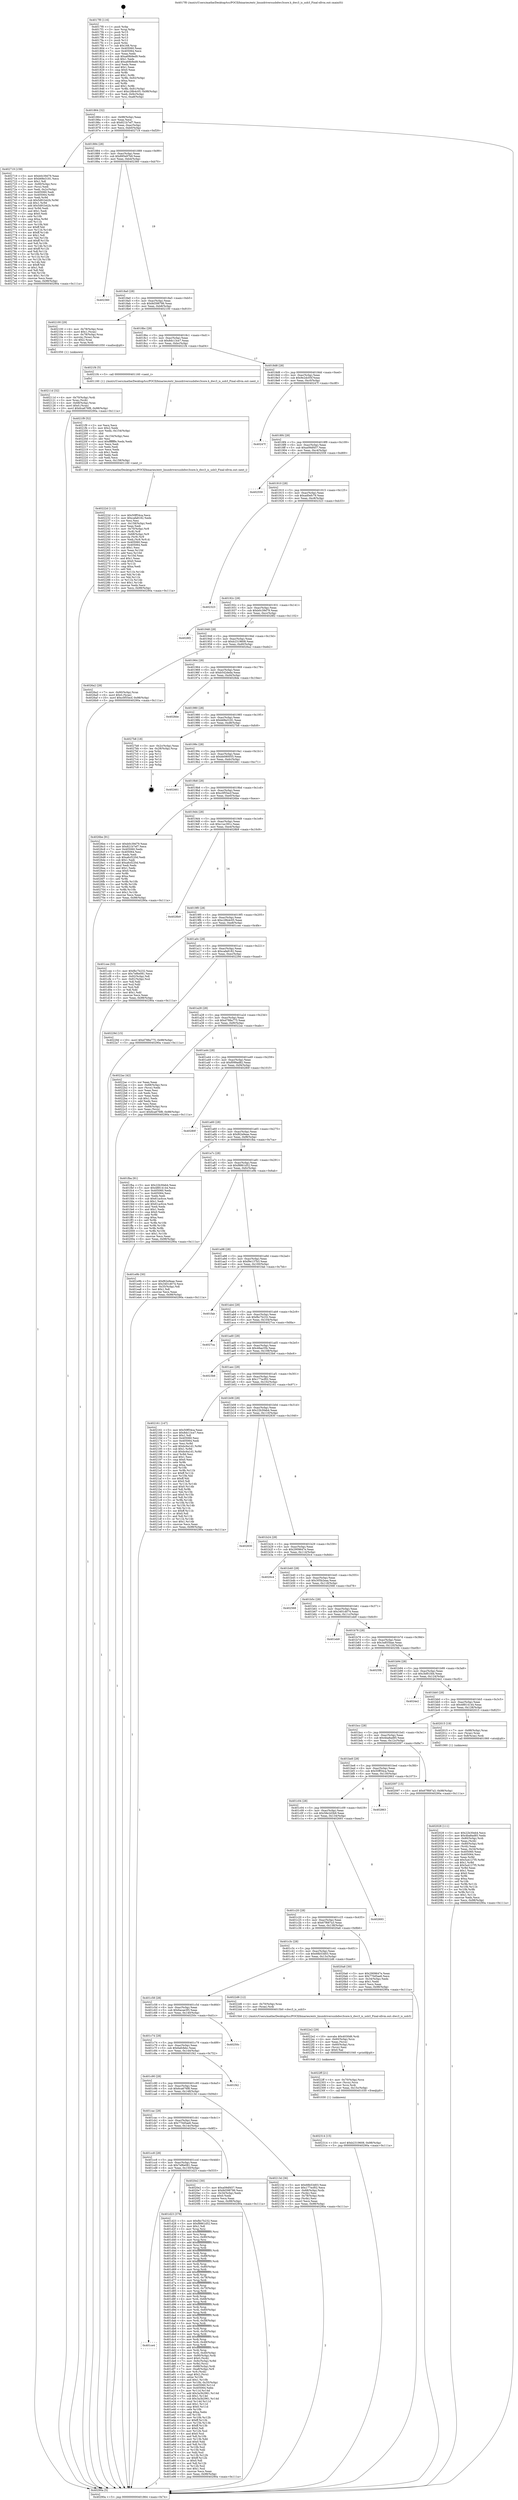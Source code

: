 digraph "0x4017f0" {
  label = "0x4017f0 (/mnt/c/Users/mathe/Desktop/tcc/POCII/binaries/extr_linuxdriversusbdwc3core.h_dwc3_is_usb3_Final-ollvm.out::main(0))"
  labelloc = "t"
  node[shape=record]

  Entry [label="",width=0.3,height=0.3,shape=circle,fillcolor=black,style=filled]
  "0x401864" [label="{
     0x401864 [32]\l
     | [instrs]\l
     &nbsp;&nbsp;0x401864 \<+6\>: mov -0x98(%rbp),%eax\l
     &nbsp;&nbsp;0x40186a \<+2\>: mov %eax,%ecx\l
     &nbsp;&nbsp;0x40186c \<+6\>: sub $0x821b7ef7,%ecx\l
     &nbsp;&nbsp;0x401872 \<+6\>: mov %eax,-0xac(%rbp)\l
     &nbsp;&nbsp;0x401878 \<+6\>: mov %ecx,-0xb0(%rbp)\l
     &nbsp;&nbsp;0x40187e \<+6\>: je 0000000000402719 \<main+0xf29\>\l
  }"]
  "0x402719" [label="{
     0x402719 [159]\l
     | [instrs]\l
     &nbsp;&nbsp;0x402719 \<+5\>: mov $0xb0c39d79,%eax\l
     &nbsp;&nbsp;0x40271e \<+5\>: mov $0xb68e3181,%ecx\l
     &nbsp;&nbsp;0x402723 \<+2\>: mov $0x1,%dl\l
     &nbsp;&nbsp;0x402725 \<+7\>: mov -0x90(%rbp),%rsi\l
     &nbsp;&nbsp;0x40272c \<+2\>: mov (%rsi),%edi\l
     &nbsp;&nbsp;0x40272e \<+3\>: mov %edi,-0x2c(%rbp)\l
     &nbsp;&nbsp;0x402731 \<+7\>: mov 0x405060,%edi\l
     &nbsp;&nbsp;0x402738 \<+8\>: mov 0x405064,%r8d\l
     &nbsp;&nbsp;0x402740 \<+3\>: mov %edi,%r9d\l
     &nbsp;&nbsp;0x402743 \<+7\>: sub $0x5d91b42b,%r9d\l
     &nbsp;&nbsp;0x40274a \<+4\>: sub $0x1,%r9d\l
     &nbsp;&nbsp;0x40274e \<+7\>: add $0x5d91b42b,%r9d\l
     &nbsp;&nbsp;0x402755 \<+4\>: imul %r9d,%edi\l
     &nbsp;&nbsp;0x402759 \<+3\>: and $0x1,%edi\l
     &nbsp;&nbsp;0x40275c \<+3\>: cmp $0x0,%edi\l
     &nbsp;&nbsp;0x40275f \<+4\>: sete %r10b\l
     &nbsp;&nbsp;0x402763 \<+4\>: cmp $0xa,%r8d\l
     &nbsp;&nbsp;0x402767 \<+4\>: setl %r11b\l
     &nbsp;&nbsp;0x40276b \<+3\>: mov %r10b,%bl\l
     &nbsp;&nbsp;0x40276e \<+3\>: xor $0xff,%bl\l
     &nbsp;&nbsp;0x402771 \<+3\>: mov %r11b,%r14b\l
     &nbsp;&nbsp;0x402774 \<+4\>: xor $0xff,%r14b\l
     &nbsp;&nbsp;0x402778 \<+3\>: xor $0x1,%dl\l
     &nbsp;&nbsp;0x40277b \<+3\>: mov %bl,%r15b\l
     &nbsp;&nbsp;0x40277e \<+4\>: and $0xff,%r15b\l
     &nbsp;&nbsp;0x402782 \<+3\>: and %dl,%r10b\l
     &nbsp;&nbsp;0x402785 \<+3\>: mov %r14b,%r12b\l
     &nbsp;&nbsp;0x402788 \<+4\>: and $0xff,%r12b\l
     &nbsp;&nbsp;0x40278c \<+3\>: and %dl,%r11b\l
     &nbsp;&nbsp;0x40278f \<+3\>: or %r10b,%r15b\l
     &nbsp;&nbsp;0x402792 \<+3\>: or %r11b,%r12b\l
     &nbsp;&nbsp;0x402795 \<+3\>: xor %r12b,%r15b\l
     &nbsp;&nbsp;0x402798 \<+3\>: or %r14b,%bl\l
     &nbsp;&nbsp;0x40279b \<+3\>: xor $0xff,%bl\l
     &nbsp;&nbsp;0x40279e \<+3\>: or $0x1,%dl\l
     &nbsp;&nbsp;0x4027a1 \<+2\>: and %dl,%bl\l
     &nbsp;&nbsp;0x4027a3 \<+3\>: or %bl,%r15b\l
     &nbsp;&nbsp;0x4027a6 \<+4\>: test $0x1,%r15b\l
     &nbsp;&nbsp;0x4027aa \<+3\>: cmovne %ecx,%eax\l
     &nbsp;&nbsp;0x4027ad \<+6\>: mov %eax,-0x98(%rbp)\l
     &nbsp;&nbsp;0x4027b3 \<+5\>: jmp 000000000040290a \<main+0x111a\>\l
  }"]
  "0x401884" [label="{
     0x401884 [28]\l
     | [instrs]\l
     &nbsp;&nbsp;0x401884 \<+5\>: jmp 0000000000401889 \<main+0x99\>\l
     &nbsp;&nbsp;0x401889 \<+6\>: mov -0xac(%rbp),%eax\l
     &nbsp;&nbsp;0x40188f \<+5\>: sub $0x895e97b9,%eax\l
     &nbsp;&nbsp;0x401894 \<+6\>: mov %eax,-0xb4(%rbp)\l
     &nbsp;&nbsp;0x40189a \<+6\>: je 0000000000402360 \<main+0xb70\>\l
  }"]
  Exit [label="",width=0.3,height=0.3,shape=circle,fillcolor=black,style=filled,peripheries=2]
  "0x402360" [label="{
     0x402360\l
  }", style=dashed]
  "0x4018a0" [label="{
     0x4018a0 [28]\l
     | [instrs]\l
     &nbsp;&nbsp;0x4018a0 \<+5\>: jmp 00000000004018a5 \<main+0xb5\>\l
     &nbsp;&nbsp;0x4018a5 \<+6\>: mov -0xac(%rbp),%eax\l
     &nbsp;&nbsp;0x4018ab \<+5\>: sub $0x8d398786,%eax\l
     &nbsp;&nbsp;0x4018b0 \<+6\>: mov %eax,-0xb8(%rbp)\l
     &nbsp;&nbsp;0x4018b6 \<+6\>: je 0000000000402100 \<main+0x910\>\l
  }"]
  "0x402314" [label="{
     0x402314 [15]\l
     | [instrs]\l
     &nbsp;&nbsp;0x402314 \<+10\>: movl $0xb2319608,-0x98(%rbp)\l
     &nbsp;&nbsp;0x40231e \<+5\>: jmp 000000000040290a \<main+0x111a\>\l
  }"]
  "0x402100" [label="{
     0x402100 [29]\l
     | [instrs]\l
     &nbsp;&nbsp;0x402100 \<+4\>: mov -0x78(%rbp),%rax\l
     &nbsp;&nbsp;0x402104 \<+6\>: movl $0x1,(%rax)\l
     &nbsp;&nbsp;0x40210a \<+4\>: mov -0x78(%rbp),%rax\l
     &nbsp;&nbsp;0x40210e \<+3\>: movslq (%rax),%rax\l
     &nbsp;&nbsp;0x402111 \<+4\>: shl $0x2,%rax\l
     &nbsp;&nbsp;0x402115 \<+3\>: mov %rax,%rdi\l
     &nbsp;&nbsp;0x402118 \<+5\>: call 0000000000401050 \<malloc@plt\>\l
     | [calls]\l
     &nbsp;&nbsp;0x401050 \{1\} (unknown)\l
  }"]
  "0x4018bc" [label="{
     0x4018bc [28]\l
     | [instrs]\l
     &nbsp;&nbsp;0x4018bc \<+5\>: jmp 00000000004018c1 \<main+0xd1\>\l
     &nbsp;&nbsp;0x4018c1 \<+6\>: mov -0xac(%rbp),%eax\l
     &nbsp;&nbsp;0x4018c7 \<+5\>: sub $0x8dc13ce7,%eax\l
     &nbsp;&nbsp;0x4018cc \<+6\>: mov %eax,-0xbc(%rbp)\l
     &nbsp;&nbsp;0x4018d2 \<+6\>: je 00000000004021f4 \<main+0xa04\>\l
  }"]
  "0x4022ff" [label="{
     0x4022ff [21]\l
     | [instrs]\l
     &nbsp;&nbsp;0x4022ff \<+4\>: mov -0x70(%rbp),%rcx\l
     &nbsp;&nbsp;0x402303 \<+3\>: mov (%rcx),%rcx\l
     &nbsp;&nbsp;0x402306 \<+3\>: mov %rcx,%rdi\l
     &nbsp;&nbsp;0x402309 \<+6\>: mov %eax,-0x15c(%rbp)\l
     &nbsp;&nbsp;0x40230f \<+5\>: call 0000000000401030 \<free@plt\>\l
     | [calls]\l
     &nbsp;&nbsp;0x401030 \{1\} (unknown)\l
  }"]
  "0x4021f4" [label="{
     0x4021f4 [5]\l
     | [instrs]\l
     &nbsp;&nbsp;0x4021f4 \<+5\>: call 0000000000401160 \<next_i\>\l
     | [calls]\l
     &nbsp;&nbsp;0x401160 \{1\} (/mnt/c/Users/mathe/Desktop/tcc/POCII/binaries/extr_linuxdriversusbdwc3core.h_dwc3_is_usb3_Final-ollvm.out::next_i)\l
  }"]
  "0x4018d8" [label="{
     0x4018d8 [28]\l
     | [instrs]\l
     &nbsp;&nbsp;0x4018d8 \<+5\>: jmp 00000000004018dd \<main+0xed\>\l
     &nbsp;&nbsp;0x4018dd \<+6\>: mov -0xac(%rbp),%eax\l
     &nbsp;&nbsp;0x4018e3 \<+5\>: sub $0x9e2dc05f,%eax\l
     &nbsp;&nbsp;0x4018e8 \<+6\>: mov %eax,-0xc0(%rbp)\l
     &nbsp;&nbsp;0x4018ee \<+6\>: je 000000000040247f \<main+0xc8f\>\l
  }"]
  "0x4022e2" [label="{
     0x4022e2 [29]\l
     | [instrs]\l
     &nbsp;&nbsp;0x4022e2 \<+10\>: movabs $0x4030d6,%rdi\l
     &nbsp;&nbsp;0x4022ec \<+4\>: mov -0x60(%rbp),%rcx\l
     &nbsp;&nbsp;0x4022f0 \<+2\>: mov %eax,(%rcx)\l
     &nbsp;&nbsp;0x4022f2 \<+4\>: mov -0x60(%rbp),%rcx\l
     &nbsp;&nbsp;0x4022f6 \<+2\>: mov (%rcx),%esi\l
     &nbsp;&nbsp;0x4022f8 \<+2\>: mov $0x0,%al\l
     &nbsp;&nbsp;0x4022fa \<+5\>: call 0000000000401040 \<printf@plt\>\l
     | [calls]\l
     &nbsp;&nbsp;0x401040 \{1\} (unknown)\l
  }"]
  "0x40247f" [label="{
     0x40247f\l
  }", style=dashed]
  "0x4018f4" [label="{
     0x4018f4 [28]\l
     | [instrs]\l
     &nbsp;&nbsp;0x4018f4 \<+5\>: jmp 00000000004018f9 \<main+0x109\>\l
     &nbsp;&nbsp;0x4018f9 \<+6\>: mov -0xac(%rbp),%eax\l
     &nbsp;&nbsp;0x4018ff \<+5\>: sub $0xa09df457,%eax\l
     &nbsp;&nbsp;0x401904 \<+6\>: mov %eax,-0xc4(%rbp)\l
     &nbsp;&nbsp;0x40190a \<+6\>: je 0000000000402559 \<main+0xd69\>\l
  }"]
  "0x40222d" [label="{
     0x40222d [112]\l
     | [instrs]\l
     &nbsp;&nbsp;0x40222d \<+5\>: mov $0x50ff34ca,%ecx\l
     &nbsp;&nbsp;0x402232 \<+5\>: mov $0xcafa8182,%edx\l
     &nbsp;&nbsp;0x402237 \<+2\>: xor %esi,%esi\l
     &nbsp;&nbsp;0x402239 \<+6\>: mov -0x158(%rbp),%edi\l
     &nbsp;&nbsp;0x40223f \<+3\>: imul %eax,%edi\l
     &nbsp;&nbsp;0x402242 \<+4\>: mov -0x70(%rbp),%r8\l
     &nbsp;&nbsp;0x402246 \<+3\>: mov (%r8),%r8\l
     &nbsp;&nbsp;0x402249 \<+4\>: mov -0x68(%rbp),%r9\l
     &nbsp;&nbsp;0x40224d \<+3\>: movslq (%r9),%r9\l
     &nbsp;&nbsp;0x402250 \<+4\>: mov %edi,(%r8,%r9,4)\l
     &nbsp;&nbsp;0x402254 \<+7\>: mov 0x405060,%eax\l
     &nbsp;&nbsp;0x40225b \<+7\>: mov 0x405064,%edi\l
     &nbsp;&nbsp;0x402262 \<+3\>: sub $0x1,%esi\l
     &nbsp;&nbsp;0x402265 \<+3\>: mov %eax,%r10d\l
     &nbsp;&nbsp;0x402268 \<+3\>: add %esi,%r10d\l
     &nbsp;&nbsp;0x40226b \<+4\>: imul %r10d,%eax\l
     &nbsp;&nbsp;0x40226f \<+3\>: and $0x1,%eax\l
     &nbsp;&nbsp;0x402272 \<+3\>: cmp $0x0,%eax\l
     &nbsp;&nbsp;0x402275 \<+4\>: sete %r11b\l
     &nbsp;&nbsp;0x402279 \<+3\>: cmp $0xa,%edi\l
     &nbsp;&nbsp;0x40227c \<+3\>: setl %bl\l
     &nbsp;&nbsp;0x40227f \<+3\>: mov %r11b,%r14b\l
     &nbsp;&nbsp;0x402282 \<+3\>: and %bl,%r14b\l
     &nbsp;&nbsp;0x402285 \<+3\>: xor %bl,%r11b\l
     &nbsp;&nbsp;0x402288 \<+3\>: or %r11b,%r14b\l
     &nbsp;&nbsp;0x40228b \<+4\>: test $0x1,%r14b\l
     &nbsp;&nbsp;0x40228f \<+3\>: cmovne %edx,%ecx\l
     &nbsp;&nbsp;0x402292 \<+6\>: mov %ecx,-0x98(%rbp)\l
     &nbsp;&nbsp;0x402298 \<+5\>: jmp 000000000040290a \<main+0x111a\>\l
  }"]
  "0x402559" [label="{
     0x402559\l
  }", style=dashed]
  "0x401910" [label="{
     0x401910 [28]\l
     | [instrs]\l
     &nbsp;&nbsp;0x401910 \<+5\>: jmp 0000000000401915 \<main+0x125\>\l
     &nbsp;&nbsp;0x401915 \<+6\>: mov -0xac(%rbp),%eax\l
     &nbsp;&nbsp;0x40191b \<+5\>: sub $0xad0efc79,%eax\l
     &nbsp;&nbsp;0x401920 \<+6\>: mov %eax,-0xc8(%rbp)\l
     &nbsp;&nbsp;0x401926 \<+6\>: je 0000000000402323 \<main+0xb33\>\l
  }"]
  "0x4021f9" [label="{
     0x4021f9 [52]\l
     | [instrs]\l
     &nbsp;&nbsp;0x4021f9 \<+2\>: xor %ecx,%ecx\l
     &nbsp;&nbsp;0x4021fb \<+5\>: mov $0x2,%edx\l
     &nbsp;&nbsp;0x402200 \<+6\>: mov %edx,-0x154(%rbp)\l
     &nbsp;&nbsp;0x402206 \<+1\>: cltd\l
     &nbsp;&nbsp;0x402207 \<+6\>: mov -0x154(%rbp),%esi\l
     &nbsp;&nbsp;0x40220d \<+2\>: idiv %esi\l
     &nbsp;&nbsp;0x40220f \<+6\>: imul $0xfffffffe,%edx,%edx\l
     &nbsp;&nbsp;0x402215 \<+2\>: mov %ecx,%edi\l
     &nbsp;&nbsp;0x402217 \<+2\>: sub %edx,%edi\l
     &nbsp;&nbsp;0x402219 \<+2\>: mov %ecx,%edx\l
     &nbsp;&nbsp;0x40221b \<+3\>: sub $0x1,%edx\l
     &nbsp;&nbsp;0x40221e \<+2\>: add %edx,%edi\l
     &nbsp;&nbsp;0x402220 \<+2\>: sub %edi,%ecx\l
     &nbsp;&nbsp;0x402222 \<+6\>: mov %ecx,-0x158(%rbp)\l
     &nbsp;&nbsp;0x402228 \<+5\>: call 0000000000401160 \<next_i\>\l
     | [calls]\l
     &nbsp;&nbsp;0x401160 \{1\} (/mnt/c/Users/mathe/Desktop/tcc/POCII/binaries/extr_linuxdriversusbdwc3core.h_dwc3_is_usb3_Final-ollvm.out::next_i)\l
  }"]
  "0x402323" [label="{
     0x402323\l
  }", style=dashed]
  "0x40192c" [label="{
     0x40192c [28]\l
     | [instrs]\l
     &nbsp;&nbsp;0x40192c \<+5\>: jmp 0000000000401931 \<main+0x141\>\l
     &nbsp;&nbsp;0x401931 \<+6\>: mov -0xac(%rbp),%eax\l
     &nbsp;&nbsp;0x401937 \<+5\>: sub $0xb0c39d79,%eax\l
     &nbsp;&nbsp;0x40193c \<+6\>: mov %eax,-0xcc(%rbp)\l
     &nbsp;&nbsp;0x401942 \<+6\>: je 00000000004028f2 \<main+0x1102\>\l
  }"]
  "0x40211d" [label="{
     0x40211d [32]\l
     | [instrs]\l
     &nbsp;&nbsp;0x40211d \<+4\>: mov -0x70(%rbp),%rdi\l
     &nbsp;&nbsp;0x402121 \<+3\>: mov %rax,(%rdi)\l
     &nbsp;&nbsp;0x402124 \<+4\>: mov -0x68(%rbp),%rax\l
     &nbsp;&nbsp;0x402128 \<+6\>: movl $0x0,(%rax)\l
     &nbsp;&nbsp;0x40212e \<+10\>: movl $0x6ca676f8,-0x98(%rbp)\l
     &nbsp;&nbsp;0x402138 \<+5\>: jmp 000000000040290a \<main+0x111a\>\l
  }"]
  "0x4028f2" [label="{
     0x4028f2\l
  }", style=dashed]
  "0x401948" [label="{
     0x401948 [28]\l
     | [instrs]\l
     &nbsp;&nbsp;0x401948 \<+5\>: jmp 000000000040194d \<main+0x15d\>\l
     &nbsp;&nbsp;0x40194d \<+6\>: mov -0xac(%rbp),%eax\l
     &nbsp;&nbsp;0x401953 \<+5\>: sub $0xb2319608,%eax\l
     &nbsp;&nbsp;0x401958 \<+6\>: mov %eax,-0xd0(%rbp)\l
     &nbsp;&nbsp;0x40195e \<+6\>: je 00000000004026a2 \<main+0xeb2\>\l
  }"]
  "0x402028" [label="{
     0x402028 [111]\l
     | [instrs]\l
     &nbsp;&nbsp;0x402028 \<+5\>: mov $0x22b30eb4,%ecx\l
     &nbsp;&nbsp;0x40202d \<+5\>: mov $0x4ba8ad85,%edx\l
     &nbsp;&nbsp;0x402032 \<+4\>: mov -0x80(%rbp),%rdi\l
     &nbsp;&nbsp;0x402036 \<+2\>: mov %eax,(%rdi)\l
     &nbsp;&nbsp;0x402038 \<+4\>: mov -0x80(%rbp),%rdi\l
     &nbsp;&nbsp;0x40203c \<+2\>: mov (%rdi),%eax\l
     &nbsp;&nbsp;0x40203e \<+3\>: mov %eax,-0x34(%rbp)\l
     &nbsp;&nbsp;0x402041 \<+7\>: mov 0x405060,%eax\l
     &nbsp;&nbsp;0x402048 \<+7\>: mov 0x405064,%esi\l
     &nbsp;&nbsp;0x40204f \<+3\>: mov %eax,%r8d\l
     &nbsp;&nbsp;0x402052 \<+7\>: add $0x5a4127f5,%r8d\l
     &nbsp;&nbsp;0x402059 \<+4\>: sub $0x1,%r8d\l
     &nbsp;&nbsp;0x40205d \<+7\>: sub $0x5a4127f5,%r8d\l
     &nbsp;&nbsp;0x402064 \<+4\>: imul %r8d,%eax\l
     &nbsp;&nbsp;0x402068 \<+3\>: and $0x1,%eax\l
     &nbsp;&nbsp;0x40206b \<+3\>: cmp $0x0,%eax\l
     &nbsp;&nbsp;0x40206e \<+4\>: sete %r9b\l
     &nbsp;&nbsp;0x402072 \<+3\>: cmp $0xa,%esi\l
     &nbsp;&nbsp;0x402075 \<+4\>: setl %r10b\l
     &nbsp;&nbsp;0x402079 \<+3\>: mov %r9b,%r11b\l
     &nbsp;&nbsp;0x40207c \<+3\>: and %r10b,%r11b\l
     &nbsp;&nbsp;0x40207f \<+3\>: xor %r10b,%r9b\l
     &nbsp;&nbsp;0x402082 \<+3\>: or %r9b,%r11b\l
     &nbsp;&nbsp;0x402085 \<+4\>: test $0x1,%r11b\l
     &nbsp;&nbsp;0x402089 \<+3\>: cmovne %edx,%ecx\l
     &nbsp;&nbsp;0x40208c \<+6\>: mov %ecx,-0x98(%rbp)\l
     &nbsp;&nbsp;0x402092 \<+5\>: jmp 000000000040290a \<main+0x111a\>\l
  }"]
  "0x4026a2" [label="{
     0x4026a2 [28]\l
     | [instrs]\l
     &nbsp;&nbsp;0x4026a2 \<+7\>: mov -0x90(%rbp),%rax\l
     &nbsp;&nbsp;0x4026a9 \<+6\>: movl $0x0,(%rax)\l
     &nbsp;&nbsp;0x4026af \<+10\>: movl $0xc0f55ecf,-0x98(%rbp)\l
     &nbsp;&nbsp;0x4026b9 \<+5\>: jmp 000000000040290a \<main+0x111a\>\l
  }"]
  "0x401964" [label="{
     0x401964 [28]\l
     | [instrs]\l
     &nbsp;&nbsp;0x401964 \<+5\>: jmp 0000000000401969 \<main+0x179\>\l
     &nbsp;&nbsp;0x401969 \<+6\>: mov -0xac(%rbp),%eax\l
     &nbsp;&nbsp;0x40196f \<+5\>: sub $0xb542deda,%eax\l
     &nbsp;&nbsp;0x401974 \<+6\>: mov %eax,-0xd4(%rbp)\l
     &nbsp;&nbsp;0x40197a \<+6\>: je 00000000004028de \<main+0x10ee\>\l
  }"]
  "0x401ce4" [label="{
     0x401ce4\l
  }", style=dashed]
  "0x4028de" [label="{
     0x4028de\l
  }", style=dashed]
  "0x401980" [label="{
     0x401980 [28]\l
     | [instrs]\l
     &nbsp;&nbsp;0x401980 \<+5\>: jmp 0000000000401985 \<main+0x195\>\l
     &nbsp;&nbsp;0x401985 \<+6\>: mov -0xac(%rbp),%eax\l
     &nbsp;&nbsp;0x40198b \<+5\>: sub $0xb68e3181,%eax\l
     &nbsp;&nbsp;0x401990 \<+6\>: mov %eax,-0xd8(%rbp)\l
     &nbsp;&nbsp;0x401996 \<+6\>: je 00000000004027b8 \<main+0xfc8\>\l
  }"]
  "0x401d23" [label="{
     0x401d23 [376]\l
     | [instrs]\l
     &nbsp;&nbsp;0x401d23 \<+5\>: mov $0xfbc7b232,%eax\l
     &nbsp;&nbsp;0x401d28 \<+5\>: mov $0xf8861d52,%ecx\l
     &nbsp;&nbsp;0x401d2d \<+2\>: mov $0x1,%dl\l
     &nbsp;&nbsp;0x401d2f \<+3\>: mov %rsp,%rsi\l
     &nbsp;&nbsp;0x401d32 \<+4\>: add $0xfffffffffffffff0,%rsi\l
     &nbsp;&nbsp;0x401d36 \<+3\>: mov %rsi,%rsp\l
     &nbsp;&nbsp;0x401d39 \<+7\>: mov %rsi,-0x90(%rbp)\l
     &nbsp;&nbsp;0x401d40 \<+3\>: mov %rsp,%rsi\l
     &nbsp;&nbsp;0x401d43 \<+4\>: add $0xfffffffffffffff0,%rsi\l
     &nbsp;&nbsp;0x401d47 \<+3\>: mov %rsi,%rsp\l
     &nbsp;&nbsp;0x401d4a \<+3\>: mov %rsp,%rdi\l
     &nbsp;&nbsp;0x401d4d \<+4\>: add $0xfffffffffffffff0,%rdi\l
     &nbsp;&nbsp;0x401d51 \<+3\>: mov %rdi,%rsp\l
     &nbsp;&nbsp;0x401d54 \<+7\>: mov %rdi,-0x88(%rbp)\l
     &nbsp;&nbsp;0x401d5b \<+3\>: mov %rsp,%rdi\l
     &nbsp;&nbsp;0x401d5e \<+4\>: add $0xfffffffffffffff0,%rdi\l
     &nbsp;&nbsp;0x401d62 \<+3\>: mov %rdi,%rsp\l
     &nbsp;&nbsp;0x401d65 \<+4\>: mov %rdi,-0x80(%rbp)\l
     &nbsp;&nbsp;0x401d69 \<+3\>: mov %rsp,%rdi\l
     &nbsp;&nbsp;0x401d6c \<+4\>: add $0xfffffffffffffff0,%rdi\l
     &nbsp;&nbsp;0x401d70 \<+3\>: mov %rdi,%rsp\l
     &nbsp;&nbsp;0x401d73 \<+4\>: mov %rdi,-0x78(%rbp)\l
     &nbsp;&nbsp;0x401d77 \<+3\>: mov %rsp,%rdi\l
     &nbsp;&nbsp;0x401d7a \<+4\>: add $0xfffffffffffffff0,%rdi\l
     &nbsp;&nbsp;0x401d7e \<+3\>: mov %rdi,%rsp\l
     &nbsp;&nbsp;0x401d81 \<+4\>: mov %rdi,-0x70(%rbp)\l
     &nbsp;&nbsp;0x401d85 \<+3\>: mov %rsp,%rdi\l
     &nbsp;&nbsp;0x401d88 \<+4\>: add $0xfffffffffffffff0,%rdi\l
     &nbsp;&nbsp;0x401d8c \<+3\>: mov %rdi,%rsp\l
     &nbsp;&nbsp;0x401d8f \<+4\>: mov %rdi,-0x68(%rbp)\l
     &nbsp;&nbsp;0x401d93 \<+3\>: mov %rsp,%rdi\l
     &nbsp;&nbsp;0x401d96 \<+4\>: add $0xfffffffffffffff0,%rdi\l
     &nbsp;&nbsp;0x401d9a \<+3\>: mov %rdi,%rsp\l
     &nbsp;&nbsp;0x401d9d \<+4\>: mov %rdi,-0x60(%rbp)\l
     &nbsp;&nbsp;0x401da1 \<+3\>: mov %rsp,%rdi\l
     &nbsp;&nbsp;0x401da4 \<+4\>: add $0xfffffffffffffff0,%rdi\l
     &nbsp;&nbsp;0x401da8 \<+3\>: mov %rdi,%rsp\l
     &nbsp;&nbsp;0x401dab \<+4\>: mov %rdi,-0x58(%rbp)\l
     &nbsp;&nbsp;0x401daf \<+3\>: mov %rsp,%rdi\l
     &nbsp;&nbsp;0x401db2 \<+4\>: add $0xfffffffffffffff0,%rdi\l
     &nbsp;&nbsp;0x401db6 \<+3\>: mov %rdi,%rsp\l
     &nbsp;&nbsp;0x401db9 \<+4\>: mov %rdi,-0x50(%rbp)\l
     &nbsp;&nbsp;0x401dbd \<+3\>: mov %rsp,%rdi\l
     &nbsp;&nbsp;0x401dc0 \<+4\>: add $0xfffffffffffffff0,%rdi\l
     &nbsp;&nbsp;0x401dc4 \<+3\>: mov %rdi,%rsp\l
     &nbsp;&nbsp;0x401dc7 \<+4\>: mov %rdi,-0x48(%rbp)\l
     &nbsp;&nbsp;0x401dcb \<+3\>: mov %rsp,%rdi\l
     &nbsp;&nbsp;0x401dce \<+4\>: add $0xfffffffffffffff0,%rdi\l
     &nbsp;&nbsp;0x401dd2 \<+3\>: mov %rdi,%rsp\l
     &nbsp;&nbsp;0x401dd5 \<+4\>: mov %rdi,-0x40(%rbp)\l
     &nbsp;&nbsp;0x401dd9 \<+7\>: mov -0x90(%rbp),%rdi\l
     &nbsp;&nbsp;0x401de0 \<+6\>: movl $0x0,(%rdi)\l
     &nbsp;&nbsp;0x401de6 \<+7\>: mov -0x9c(%rbp),%r8d\l
     &nbsp;&nbsp;0x401ded \<+3\>: mov %r8d,(%rsi)\l
     &nbsp;&nbsp;0x401df0 \<+7\>: mov -0x88(%rbp),%rdi\l
     &nbsp;&nbsp;0x401df7 \<+7\>: mov -0xa8(%rbp),%r9\l
     &nbsp;&nbsp;0x401dfe \<+3\>: mov %r9,(%rdi)\l
     &nbsp;&nbsp;0x401e01 \<+3\>: cmpl $0x2,(%rsi)\l
     &nbsp;&nbsp;0x401e04 \<+4\>: setne %r10b\l
     &nbsp;&nbsp;0x401e08 \<+4\>: and $0x1,%r10b\l
     &nbsp;&nbsp;0x401e0c \<+4\>: mov %r10b,-0x35(%rbp)\l
     &nbsp;&nbsp;0x401e10 \<+8\>: mov 0x405060,%r11d\l
     &nbsp;&nbsp;0x401e18 \<+7\>: mov 0x405064,%ebx\l
     &nbsp;&nbsp;0x401e1f \<+3\>: mov %r11d,%r14d\l
     &nbsp;&nbsp;0x401e22 \<+7\>: add $0x3a3b2961,%r14d\l
     &nbsp;&nbsp;0x401e29 \<+4\>: sub $0x1,%r14d\l
     &nbsp;&nbsp;0x401e2d \<+7\>: sub $0x3a3b2961,%r14d\l
     &nbsp;&nbsp;0x401e34 \<+4\>: imul %r14d,%r11d\l
     &nbsp;&nbsp;0x401e38 \<+4\>: and $0x1,%r11d\l
     &nbsp;&nbsp;0x401e3c \<+4\>: cmp $0x0,%r11d\l
     &nbsp;&nbsp;0x401e40 \<+4\>: sete %r10b\l
     &nbsp;&nbsp;0x401e44 \<+3\>: cmp $0xa,%ebx\l
     &nbsp;&nbsp;0x401e47 \<+4\>: setl %r15b\l
     &nbsp;&nbsp;0x401e4b \<+3\>: mov %r10b,%r12b\l
     &nbsp;&nbsp;0x401e4e \<+4\>: xor $0xff,%r12b\l
     &nbsp;&nbsp;0x401e52 \<+3\>: mov %r15b,%r13b\l
     &nbsp;&nbsp;0x401e55 \<+4\>: xor $0xff,%r13b\l
     &nbsp;&nbsp;0x401e59 \<+3\>: xor $0x0,%dl\l
     &nbsp;&nbsp;0x401e5c \<+3\>: mov %r12b,%sil\l
     &nbsp;&nbsp;0x401e5f \<+4\>: and $0x0,%sil\l
     &nbsp;&nbsp;0x401e63 \<+3\>: and %dl,%r10b\l
     &nbsp;&nbsp;0x401e66 \<+3\>: mov %r13b,%dil\l
     &nbsp;&nbsp;0x401e69 \<+4\>: and $0x0,%dil\l
     &nbsp;&nbsp;0x401e6d \<+3\>: and %dl,%r15b\l
     &nbsp;&nbsp;0x401e70 \<+3\>: or %r10b,%sil\l
     &nbsp;&nbsp;0x401e73 \<+3\>: or %r15b,%dil\l
     &nbsp;&nbsp;0x401e76 \<+3\>: xor %dil,%sil\l
     &nbsp;&nbsp;0x401e79 \<+3\>: or %r13b,%r12b\l
     &nbsp;&nbsp;0x401e7c \<+4\>: xor $0xff,%r12b\l
     &nbsp;&nbsp;0x401e80 \<+3\>: or $0x0,%dl\l
     &nbsp;&nbsp;0x401e83 \<+3\>: and %dl,%r12b\l
     &nbsp;&nbsp;0x401e86 \<+3\>: or %r12b,%sil\l
     &nbsp;&nbsp;0x401e89 \<+4\>: test $0x1,%sil\l
     &nbsp;&nbsp;0x401e8d \<+3\>: cmovne %ecx,%eax\l
     &nbsp;&nbsp;0x401e90 \<+6\>: mov %eax,-0x98(%rbp)\l
     &nbsp;&nbsp;0x401e96 \<+5\>: jmp 000000000040290a \<main+0x111a\>\l
  }"]
  "0x4027b8" [label="{
     0x4027b8 [18]\l
     | [instrs]\l
     &nbsp;&nbsp;0x4027b8 \<+3\>: mov -0x2c(%rbp),%eax\l
     &nbsp;&nbsp;0x4027bb \<+4\>: lea -0x28(%rbp),%rsp\l
     &nbsp;&nbsp;0x4027bf \<+1\>: pop %rbx\l
     &nbsp;&nbsp;0x4027c0 \<+2\>: pop %r12\l
     &nbsp;&nbsp;0x4027c2 \<+2\>: pop %r13\l
     &nbsp;&nbsp;0x4027c4 \<+2\>: pop %r14\l
     &nbsp;&nbsp;0x4027c6 \<+2\>: pop %r15\l
     &nbsp;&nbsp;0x4027c8 \<+1\>: pop %rbp\l
     &nbsp;&nbsp;0x4027c9 \<+1\>: ret\l
  }"]
  "0x40199c" [label="{
     0x40199c [28]\l
     | [instrs]\l
     &nbsp;&nbsp;0x40199c \<+5\>: jmp 00000000004019a1 \<main+0x1b1\>\l
     &nbsp;&nbsp;0x4019a1 \<+6\>: mov -0xac(%rbp),%eax\l
     &nbsp;&nbsp;0x4019a7 \<+5\>: sub $0xbb080055,%eax\l
     &nbsp;&nbsp;0x4019ac \<+6\>: mov %eax,-0xdc(%rbp)\l
     &nbsp;&nbsp;0x4019b2 \<+6\>: je 0000000000402461 \<main+0xc71\>\l
  }"]
  "0x401cc8" [label="{
     0x401cc8 [28]\l
     | [instrs]\l
     &nbsp;&nbsp;0x401cc8 \<+5\>: jmp 0000000000401ccd \<main+0x4dd\>\l
     &nbsp;&nbsp;0x401ccd \<+6\>: mov -0xac(%rbp),%eax\l
     &nbsp;&nbsp;0x401cd3 \<+5\>: sub $0x7ef6e081,%eax\l
     &nbsp;&nbsp;0x401cd8 \<+6\>: mov %eax,-0x150(%rbp)\l
     &nbsp;&nbsp;0x401cde \<+6\>: je 0000000000401d23 \<main+0x533\>\l
  }"]
  "0x402461" [label="{
     0x402461\l
  }", style=dashed]
  "0x4019b8" [label="{
     0x4019b8 [28]\l
     | [instrs]\l
     &nbsp;&nbsp;0x4019b8 \<+5\>: jmp 00000000004019bd \<main+0x1cd\>\l
     &nbsp;&nbsp;0x4019bd \<+6\>: mov -0xac(%rbp),%eax\l
     &nbsp;&nbsp;0x4019c3 \<+5\>: sub $0xc0f55ecf,%eax\l
     &nbsp;&nbsp;0x4019c8 \<+6\>: mov %eax,-0xe0(%rbp)\l
     &nbsp;&nbsp;0x4019ce \<+6\>: je 00000000004026be \<main+0xece\>\l
  }"]
  "0x4020e2" [label="{
     0x4020e2 [30]\l
     | [instrs]\l
     &nbsp;&nbsp;0x4020e2 \<+5\>: mov $0xa09df457,%eax\l
     &nbsp;&nbsp;0x4020e7 \<+5\>: mov $0x8d398786,%ecx\l
     &nbsp;&nbsp;0x4020ec \<+3\>: mov -0x34(%rbp),%edx\l
     &nbsp;&nbsp;0x4020ef \<+3\>: cmp $0x0,%edx\l
     &nbsp;&nbsp;0x4020f2 \<+3\>: cmove %ecx,%eax\l
     &nbsp;&nbsp;0x4020f5 \<+6\>: mov %eax,-0x98(%rbp)\l
     &nbsp;&nbsp;0x4020fb \<+5\>: jmp 000000000040290a \<main+0x111a\>\l
  }"]
  "0x4026be" [label="{
     0x4026be [91]\l
     | [instrs]\l
     &nbsp;&nbsp;0x4026be \<+5\>: mov $0xb0c39d79,%eax\l
     &nbsp;&nbsp;0x4026c3 \<+5\>: mov $0x821b7ef7,%ecx\l
     &nbsp;&nbsp;0x4026c8 \<+7\>: mov 0x405060,%edx\l
     &nbsp;&nbsp;0x4026cf \<+7\>: mov 0x405064,%esi\l
     &nbsp;&nbsp;0x4026d6 \<+2\>: mov %edx,%edi\l
     &nbsp;&nbsp;0x4026d8 \<+6\>: sub $0xa6cf220d,%edi\l
     &nbsp;&nbsp;0x4026de \<+3\>: sub $0x1,%edi\l
     &nbsp;&nbsp;0x4026e1 \<+6\>: add $0xa6cf220d,%edi\l
     &nbsp;&nbsp;0x4026e7 \<+3\>: imul %edi,%edx\l
     &nbsp;&nbsp;0x4026ea \<+3\>: and $0x1,%edx\l
     &nbsp;&nbsp;0x4026ed \<+3\>: cmp $0x0,%edx\l
     &nbsp;&nbsp;0x4026f0 \<+4\>: sete %r8b\l
     &nbsp;&nbsp;0x4026f4 \<+3\>: cmp $0xa,%esi\l
     &nbsp;&nbsp;0x4026f7 \<+4\>: setl %r9b\l
     &nbsp;&nbsp;0x4026fb \<+3\>: mov %r8b,%r10b\l
     &nbsp;&nbsp;0x4026fe \<+3\>: and %r9b,%r10b\l
     &nbsp;&nbsp;0x402701 \<+3\>: xor %r9b,%r8b\l
     &nbsp;&nbsp;0x402704 \<+3\>: or %r8b,%r10b\l
     &nbsp;&nbsp;0x402707 \<+4\>: test $0x1,%r10b\l
     &nbsp;&nbsp;0x40270b \<+3\>: cmovne %ecx,%eax\l
     &nbsp;&nbsp;0x40270e \<+6\>: mov %eax,-0x98(%rbp)\l
     &nbsp;&nbsp;0x402714 \<+5\>: jmp 000000000040290a \<main+0x111a\>\l
  }"]
  "0x4019d4" [label="{
     0x4019d4 [28]\l
     | [instrs]\l
     &nbsp;&nbsp;0x4019d4 \<+5\>: jmp 00000000004019d9 \<main+0x1e9\>\l
     &nbsp;&nbsp;0x4019d9 \<+6\>: mov -0xac(%rbp),%eax\l
     &nbsp;&nbsp;0x4019df \<+5\>: sub $0xc1ac391c,%eax\l
     &nbsp;&nbsp;0x4019e4 \<+6\>: mov %eax,-0xe4(%rbp)\l
     &nbsp;&nbsp;0x4019ea \<+6\>: je 00000000004028b9 \<main+0x10c9\>\l
  }"]
  "0x401cac" [label="{
     0x401cac [28]\l
     | [instrs]\l
     &nbsp;&nbsp;0x401cac \<+5\>: jmp 0000000000401cb1 \<main+0x4c1\>\l
     &nbsp;&nbsp;0x401cb1 \<+6\>: mov -0xac(%rbp),%eax\l
     &nbsp;&nbsp;0x401cb7 \<+5\>: sub $0x770d5ae6,%eax\l
     &nbsp;&nbsp;0x401cbc \<+6\>: mov %eax,-0x14c(%rbp)\l
     &nbsp;&nbsp;0x401cc2 \<+6\>: je 00000000004020e2 \<main+0x8f2\>\l
  }"]
  "0x4028b9" [label="{
     0x4028b9\l
  }", style=dashed]
  "0x4019f0" [label="{
     0x4019f0 [28]\l
     | [instrs]\l
     &nbsp;&nbsp;0x4019f0 \<+5\>: jmp 00000000004019f5 \<main+0x205\>\l
     &nbsp;&nbsp;0x4019f5 \<+6\>: mov -0xac(%rbp),%eax\l
     &nbsp;&nbsp;0x4019fb \<+5\>: sub $0xc28b4c05,%eax\l
     &nbsp;&nbsp;0x401a00 \<+6\>: mov %eax,-0xe8(%rbp)\l
     &nbsp;&nbsp;0x401a06 \<+6\>: je 0000000000401cee \<main+0x4fe\>\l
  }"]
  "0x40213d" [label="{
     0x40213d [36]\l
     | [instrs]\l
     &nbsp;&nbsp;0x40213d \<+5\>: mov $0x68b53d03,%eax\l
     &nbsp;&nbsp;0x402142 \<+5\>: mov $0x177ecf02,%ecx\l
     &nbsp;&nbsp;0x402147 \<+4\>: mov -0x68(%rbp),%rdx\l
     &nbsp;&nbsp;0x40214b \<+2\>: mov (%rdx),%esi\l
     &nbsp;&nbsp;0x40214d \<+4\>: mov -0x78(%rbp),%rdx\l
     &nbsp;&nbsp;0x402151 \<+2\>: cmp (%rdx),%esi\l
     &nbsp;&nbsp;0x402153 \<+3\>: cmovl %ecx,%eax\l
     &nbsp;&nbsp;0x402156 \<+6\>: mov %eax,-0x98(%rbp)\l
     &nbsp;&nbsp;0x40215c \<+5\>: jmp 000000000040290a \<main+0x111a\>\l
  }"]
  "0x401cee" [label="{
     0x401cee [53]\l
     | [instrs]\l
     &nbsp;&nbsp;0x401cee \<+5\>: mov $0xfbc7b232,%eax\l
     &nbsp;&nbsp;0x401cf3 \<+5\>: mov $0x7ef6e081,%ecx\l
     &nbsp;&nbsp;0x401cf8 \<+6\>: mov -0x92(%rbp),%dl\l
     &nbsp;&nbsp;0x401cfe \<+7\>: mov -0x91(%rbp),%sil\l
     &nbsp;&nbsp;0x401d05 \<+3\>: mov %dl,%dil\l
     &nbsp;&nbsp;0x401d08 \<+3\>: and %sil,%dil\l
     &nbsp;&nbsp;0x401d0b \<+3\>: xor %sil,%dl\l
     &nbsp;&nbsp;0x401d0e \<+3\>: or %dl,%dil\l
     &nbsp;&nbsp;0x401d11 \<+4\>: test $0x1,%dil\l
     &nbsp;&nbsp;0x401d15 \<+3\>: cmovne %ecx,%eax\l
     &nbsp;&nbsp;0x401d18 \<+6\>: mov %eax,-0x98(%rbp)\l
     &nbsp;&nbsp;0x401d1e \<+5\>: jmp 000000000040290a \<main+0x111a\>\l
  }"]
  "0x401a0c" [label="{
     0x401a0c [28]\l
     | [instrs]\l
     &nbsp;&nbsp;0x401a0c \<+5\>: jmp 0000000000401a11 \<main+0x221\>\l
     &nbsp;&nbsp;0x401a11 \<+6\>: mov -0xac(%rbp),%eax\l
     &nbsp;&nbsp;0x401a17 \<+5\>: sub $0xcafa8182,%eax\l
     &nbsp;&nbsp;0x401a1c \<+6\>: mov %eax,-0xec(%rbp)\l
     &nbsp;&nbsp;0x401a22 \<+6\>: je 000000000040229d \<main+0xaad\>\l
  }"]
  "0x40290a" [label="{
     0x40290a [5]\l
     | [instrs]\l
     &nbsp;&nbsp;0x40290a \<+5\>: jmp 0000000000401864 \<main+0x74\>\l
  }"]
  "0x4017f0" [label="{
     0x4017f0 [116]\l
     | [instrs]\l
     &nbsp;&nbsp;0x4017f0 \<+1\>: push %rbp\l
     &nbsp;&nbsp;0x4017f1 \<+3\>: mov %rsp,%rbp\l
     &nbsp;&nbsp;0x4017f4 \<+2\>: push %r15\l
     &nbsp;&nbsp;0x4017f6 \<+2\>: push %r14\l
     &nbsp;&nbsp;0x4017f8 \<+2\>: push %r13\l
     &nbsp;&nbsp;0x4017fa \<+2\>: push %r12\l
     &nbsp;&nbsp;0x4017fc \<+1\>: push %rbx\l
     &nbsp;&nbsp;0x4017fd \<+7\>: sub $0x168,%rsp\l
     &nbsp;&nbsp;0x401804 \<+7\>: mov 0x405060,%eax\l
     &nbsp;&nbsp;0x40180b \<+7\>: mov 0x405064,%ecx\l
     &nbsp;&nbsp;0x401812 \<+2\>: mov %eax,%edx\l
     &nbsp;&nbsp;0x401814 \<+6\>: sub $0xa69b9ed9,%edx\l
     &nbsp;&nbsp;0x40181a \<+3\>: sub $0x1,%edx\l
     &nbsp;&nbsp;0x40181d \<+6\>: add $0xa69b9ed9,%edx\l
     &nbsp;&nbsp;0x401823 \<+3\>: imul %edx,%eax\l
     &nbsp;&nbsp;0x401826 \<+3\>: and $0x1,%eax\l
     &nbsp;&nbsp;0x401829 \<+3\>: cmp $0x0,%eax\l
     &nbsp;&nbsp;0x40182c \<+4\>: sete %r8b\l
     &nbsp;&nbsp;0x401830 \<+4\>: and $0x1,%r8b\l
     &nbsp;&nbsp;0x401834 \<+7\>: mov %r8b,-0x92(%rbp)\l
     &nbsp;&nbsp;0x40183b \<+3\>: cmp $0xa,%ecx\l
     &nbsp;&nbsp;0x40183e \<+4\>: setl %r8b\l
     &nbsp;&nbsp;0x401842 \<+4\>: and $0x1,%r8b\l
     &nbsp;&nbsp;0x401846 \<+7\>: mov %r8b,-0x91(%rbp)\l
     &nbsp;&nbsp;0x40184d \<+10\>: movl $0xc28b4c05,-0x98(%rbp)\l
     &nbsp;&nbsp;0x401857 \<+6\>: mov %edi,-0x9c(%rbp)\l
     &nbsp;&nbsp;0x40185d \<+7\>: mov %rsi,-0xa8(%rbp)\l
  }"]
  "0x401c90" [label="{
     0x401c90 [28]\l
     | [instrs]\l
     &nbsp;&nbsp;0x401c90 \<+5\>: jmp 0000000000401c95 \<main+0x4a5\>\l
     &nbsp;&nbsp;0x401c95 \<+6\>: mov -0xac(%rbp),%eax\l
     &nbsp;&nbsp;0x401c9b \<+5\>: sub $0x6ca676f8,%eax\l
     &nbsp;&nbsp;0x401ca0 \<+6\>: mov %eax,-0x148(%rbp)\l
     &nbsp;&nbsp;0x401ca6 \<+6\>: je 000000000040213d \<main+0x94d\>\l
  }"]
  "0x40229d" [label="{
     0x40229d [15]\l
     | [instrs]\l
     &nbsp;&nbsp;0x40229d \<+10\>: movl $0xd788a775,-0x98(%rbp)\l
     &nbsp;&nbsp;0x4022a7 \<+5\>: jmp 000000000040290a \<main+0x111a\>\l
  }"]
  "0x401a28" [label="{
     0x401a28 [28]\l
     | [instrs]\l
     &nbsp;&nbsp;0x401a28 \<+5\>: jmp 0000000000401a2d \<main+0x23d\>\l
     &nbsp;&nbsp;0x401a2d \<+6\>: mov -0xac(%rbp),%eax\l
     &nbsp;&nbsp;0x401a33 \<+5\>: sub $0xd788a775,%eax\l
     &nbsp;&nbsp;0x401a38 \<+6\>: mov %eax,-0xf0(%rbp)\l
     &nbsp;&nbsp;0x401a3e \<+6\>: je 00000000004022ac \<main+0xabc\>\l
  }"]
  "0x401f42" [label="{
     0x401f42\l
  }", style=dashed]
  "0x4022ac" [label="{
     0x4022ac [42]\l
     | [instrs]\l
     &nbsp;&nbsp;0x4022ac \<+2\>: xor %eax,%eax\l
     &nbsp;&nbsp;0x4022ae \<+4\>: mov -0x68(%rbp),%rcx\l
     &nbsp;&nbsp;0x4022b2 \<+2\>: mov (%rcx),%edx\l
     &nbsp;&nbsp;0x4022b4 \<+2\>: mov %eax,%esi\l
     &nbsp;&nbsp;0x4022b6 \<+2\>: sub %edx,%esi\l
     &nbsp;&nbsp;0x4022b8 \<+2\>: mov %eax,%edx\l
     &nbsp;&nbsp;0x4022ba \<+3\>: sub $0x1,%edx\l
     &nbsp;&nbsp;0x4022bd \<+2\>: add %edx,%esi\l
     &nbsp;&nbsp;0x4022bf \<+2\>: sub %esi,%eax\l
     &nbsp;&nbsp;0x4022c1 \<+4\>: mov -0x68(%rbp),%rcx\l
     &nbsp;&nbsp;0x4022c5 \<+2\>: mov %eax,(%rcx)\l
     &nbsp;&nbsp;0x4022c7 \<+10\>: movl $0x6ca676f8,-0x98(%rbp)\l
     &nbsp;&nbsp;0x4022d1 \<+5\>: jmp 000000000040290a \<main+0x111a\>\l
  }"]
  "0x401a44" [label="{
     0x401a44 [28]\l
     | [instrs]\l
     &nbsp;&nbsp;0x401a44 \<+5\>: jmp 0000000000401a49 \<main+0x259\>\l
     &nbsp;&nbsp;0x401a49 \<+6\>: mov -0xac(%rbp),%eax\l
     &nbsp;&nbsp;0x401a4f \<+5\>: sub $0xf099ad82,%eax\l
     &nbsp;&nbsp;0x401a54 \<+6\>: mov %eax,-0xf4(%rbp)\l
     &nbsp;&nbsp;0x401a5a \<+6\>: je 000000000040280f \<main+0x101f\>\l
  }"]
  "0x401c74" [label="{
     0x401c74 [28]\l
     | [instrs]\l
     &nbsp;&nbsp;0x401c74 \<+5\>: jmp 0000000000401c79 \<main+0x489\>\l
     &nbsp;&nbsp;0x401c79 \<+6\>: mov -0xac(%rbp),%eax\l
     &nbsp;&nbsp;0x401c7f \<+5\>: sub $0x6afcfebc,%eax\l
     &nbsp;&nbsp;0x401c84 \<+6\>: mov %eax,-0x144(%rbp)\l
     &nbsp;&nbsp;0x401c8a \<+6\>: je 0000000000401f42 \<main+0x752\>\l
  }"]
  "0x40280f" [label="{
     0x40280f\l
  }", style=dashed]
  "0x401a60" [label="{
     0x401a60 [28]\l
     | [instrs]\l
     &nbsp;&nbsp;0x401a60 \<+5\>: jmp 0000000000401a65 \<main+0x275\>\l
     &nbsp;&nbsp;0x401a65 \<+6\>: mov -0xac(%rbp),%eax\l
     &nbsp;&nbsp;0x401a6b \<+5\>: sub $0xf62e9eae,%eax\l
     &nbsp;&nbsp;0x401a70 \<+6\>: mov %eax,-0xf8(%rbp)\l
     &nbsp;&nbsp;0x401a76 \<+6\>: je 0000000000401fba \<main+0x7ca\>\l
  }"]
  "0x40250c" [label="{
     0x40250c\l
  }", style=dashed]
  "0x401fba" [label="{
     0x401fba [91]\l
     | [instrs]\l
     &nbsp;&nbsp;0x401fba \<+5\>: mov $0x22b30eb4,%eax\l
     &nbsp;&nbsp;0x401fbf \<+5\>: mov $0x48814144,%ecx\l
     &nbsp;&nbsp;0x401fc4 \<+7\>: mov 0x405060,%edx\l
     &nbsp;&nbsp;0x401fcb \<+7\>: mov 0x405064,%esi\l
     &nbsp;&nbsp;0x401fd2 \<+2\>: mov %edx,%edi\l
     &nbsp;&nbsp;0x401fd4 \<+6\>: sub $0x61acfcce,%edi\l
     &nbsp;&nbsp;0x401fda \<+3\>: sub $0x1,%edi\l
     &nbsp;&nbsp;0x401fdd \<+6\>: add $0x61acfcce,%edi\l
     &nbsp;&nbsp;0x401fe3 \<+3\>: imul %edi,%edx\l
     &nbsp;&nbsp;0x401fe6 \<+3\>: and $0x1,%edx\l
     &nbsp;&nbsp;0x401fe9 \<+3\>: cmp $0x0,%edx\l
     &nbsp;&nbsp;0x401fec \<+4\>: sete %r8b\l
     &nbsp;&nbsp;0x401ff0 \<+3\>: cmp $0xa,%esi\l
     &nbsp;&nbsp;0x401ff3 \<+4\>: setl %r9b\l
     &nbsp;&nbsp;0x401ff7 \<+3\>: mov %r8b,%r10b\l
     &nbsp;&nbsp;0x401ffa \<+3\>: and %r9b,%r10b\l
     &nbsp;&nbsp;0x401ffd \<+3\>: xor %r9b,%r8b\l
     &nbsp;&nbsp;0x402000 \<+3\>: or %r8b,%r10b\l
     &nbsp;&nbsp;0x402003 \<+4\>: test $0x1,%r10b\l
     &nbsp;&nbsp;0x402007 \<+3\>: cmovne %ecx,%eax\l
     &nbsp;&nbsp;0x40200a \<+6\>: mov %eax,-0x98(%rbp)\l
     &nbsp;&nbsp;0x402010 \<+5\>: jmp 000000000040290a \<main+0x111a\>\l
  }"]
  "0x401a7c" [label="{
     0x401a7c [28]\l
     | [instrs]\l
     &nbsp;&nbsp;0x401a7c \<+5\>: jmp 0000000000401a81 \<main+0x291\>\l
     &nbsp;&nbsp;0x401a81 \<+6\>: mov -0xac(%rbp),%eax\l
     &nbsp;&nbsp;0x401a87 \<+5\>: sub $0xf8861d52,%eax\l
     &nbsp;&nbsp;0x401a8c \<+6\>: mov %eax,-0xfc(%rbp)\l
     &nbsp;&nbsp;0x401a92 \<+6\>: je 0000000000401e9b \<main+0x6ab\>\l
  }"]
  "0x401c58" [label="{
     0x401c58 [28]\l
     | [instrs]\l
     &nbsp;&nbsp;0x401c58 \<+5\>: jmp 0000000000401c5d \<main+0x46d\>\l
     &nbsp;&nbsp;0x401c5d \<+6\>: mov -0xac(%rbp),%eax\l
     &nbsp;&nbsp;0x401c63 \<+5\>: sub $0x6acae3f3,%eax\l
     &nbsp;&nbsp;0x401c68 \<+6\>: mov %eax,-0x140(%rbp)\l
     &nbsp;&nbsp;0x401c6e \<+6\>: je 000000000040250c \<main+0xd1c\>\l
  }"]
  "0x401e9b" [label="{
     0x401e9b [30]\l
     | [instrs]\l
     &nbsp;&nbsp;0x401e9b \<+5\>: mov $0xf62e9eae,%eax\l
     &nbsp;&nbsp;0x401ea0 \<+5\>: mov $0x3401d074,%ecx\l
     &nbsp;&nbsp;0x401ea5 \<+3\>: mov -0x35(%rbp),%dl\l
     &nbsp;&nbsp;0x401ea8 \<+3\>: test $0x1,%dl\l
     &nbsp;&nbsp;0x401eab \<+3\>: cmovne %ecx,%eax\l
     &nbsp;&nbsp;0x401eae \<+6\>: mov %eax,-0x98(%rbp)\l
     &nbsp;&nbsp;0x401eb4 \<+5\>: jmp 000000000040290a \<main+0x111a\>\l
  }"]
  "0x401a98" [label="{
     0x401a98 [28]\l
     | [instrs]\l
     &nbsp;&nbsp;0x401a98 \<+5\>: jmp 0000000000401a9d \<main+0x2ad\>\l
     &nbsp;&nbsp;0x401a9d \<+6\>: mov -0xac(%rbp),%eax\l
     &nbsp;&nbsp;0x401aa3 \<+5\>: sub $0xf9e137b3,%eax\l
     &nbsp;&nbsp;0x401aa8 \<+6\>: mov %eax,-0x100(%rbp)\l
     &nbsp;&nbsp;0x401aae \<+6\>: je 0000000000401fab \<main+0x7bb\>\l
  }"]
  "0x4022d6" [label="{
     0x4022d6 [12]\l
     | [instrs]\l
     &nbsp;&nbsp;0x4022d6 \<+4\>: mov -0x70(%rbp),%rax\l
     &nbsp;&nbsp;0x4022da \<+3\>: mov (%rax),%rdi\l
     &nbsp;&nbsp;0x4022dd \<+5\>: call 00000000004015b0 \<dwc3_is_usb3\>\l
     | [calls]\l
     &nbsp;&nbsp;0x4015b0 \{1\} (/mnt/c/Users/mathe/Desktop/tcc/POCII/binaries/extr_linuxdriversusbdwc3core.h_dwc3_is_usb3_Final-ollvm.out::dwc3_is_usb3)\l
  }"]
  "0x401fab" [label="{
     0x401fab\l
  }", style=dashed]
  "0x401ab4" [label="{
     0x401ab4 [28]\l
     | [instrs]\l
     &nbsp;&nbsp;0x401ab4 \<+5\>: jmp 0000000000401ab9 \<main+0x2c9\>\l
     &nbsp;&nbsp;0x401ab9 \<+6\>: mov -0xac(%rbp),%eax\l
     &nbsp;&nbsp;0x401abf \<+5\>: sub $0xfbc7b232,%eax\l
     &nbsp;&nbsp;0x401ac4 \<+6\>: mov %eax,-0x104(%rbp)\l
     &nbsp;&nbsp;0x401aca \<+6\>: je 00000000004027ca \<main+0xfda\>\l
  }"]
  "0x401c3c" [label="{
     0x401c3c [28]\l
     | [instrs]\l
     &nbsp;&nbsp;0x401c3c \<+5\>: jmp 0000000000401c41 \<main+0x451\>\l
     &nbsp;&nbsp;0x401c41 \<+6\>: mov -0xac(%rbp),%eax\l
     &nbsp;&nbsp;0x401c47 \<+5\>: sub $0x68b53d03,%eax\l
     &nbsp;&nbsp;0x401c4c \<+6\>: mov %eax,-0x13c(%rbp)\l
     &nbsp;&nbsp;0x401c52 \<+6\>: je 00000000004022d6 \<main+0xae6\>\l
  }"]
  "0x4027ca" [label="{
     0x4027ca\l
  }", style=dashed]
  "0x401ad0" [label="{
     0x401ad0 [28]\l
     | [instrs]\l
     &nbsp;&nbsp;0x401ad0 \<+5\>: jmp 0000000000401ad5 \<main+0x2e5\>\l
     &nbsp;&nbsp;0x401ad5 \<+6\>: mov -0xac(%rbp),%eax\l
     &nbsp;&nbsp;0x401adb \<+5\>: sub $0x48ae35b,%eax\l
     &nbsp;&nbsp;0x401ae0 \<+6\>: mov %eax,-0x108(%rbp)\l
     &nbsp;&nbsp;0x401ae6 \<+6\>: je 00000000004023b6 \<main+0xbc6\>\l
  }"]
  "0x4020a6" [label="{
     0x4020a6 [30]\l
     | [instrs]\l
     &nbsp;&nbsp;0x4020a6 \<+5\>: mov $0x2909647e,%eax\l
     &nbsp;&nbsp;0x4020ab \<+5\>: mov $0x770d5ae6,%ecx\l
     &nbsp;&nbsp;0x4020b0 \<+3\>: mov -0x34(%rbp),%edx\l
     &nbsp;&nbsp;0x4020b3 \<+3\>: cmp $0x1,%edx\l
     &nbsp;&nbsp;0x4020b6 \<+3\>: cmovl %ecx,%eax\l
     &nbsp;&nbsp;0x4020b9 \<+6\>: mov %eax,-0x98(%rbp)\l
     &nbsp;&nbsp;0x4020bf \<+5\>: jmp 000000000040290a \<main+0x111a\>\l
  }"]
  "0x4023b6" [label="{
     0x4023b6\l
  }", style=dashed]
  "0x401aec" [label="{
     0x401aec [28]\l
     | [instrs]\l
     &nbsp;&nbsp;0x401aec \<+5\>: jmp 0000000000401af1 \<main+0x301\>\l
     &nbsp;&nbsp;0x401af1 \<+6\>: mov -0xac(%rbp),%eax\l
     &nbsp;&nbsp;0x401af7 \<+5\>: sub $0x177ecf02,%eax\l
     &nbsp;&nbsp;0x401afc \<+6\>: mov %eax,-0x10c(%rbp)\l
     &nbsp;&nbsp;0x401b02 \<+6\>: je 0000000000402161 \<main+0x971\>\l
  }"]
  "0x401c20" [label="{
     0x401c20 [28]\l
     | [instrs]\l
     &nbsp;&nbsp;0x401c20 \<+5\>: jmp 0000000000401c25 \<main+0x435\>\l
     &nbsp;&nbsp;0x401c25 \<+6\>: mov -0xac(%rbp),%eax\l
     &nbsp;&nbsp;0x401c2b \<+5\>: sub $0x67f687a3,%eax\l
     &nbsp;&nbsp;0x401c30 \<+6\>: mov %eax,-0x138(%rbp)\l
     &nbsp;&nbsp;0x401c36 \<+6\>: je 00000000004020a6 \<main+0x8b6\>\l
  }"]
  "0x402161" [label="{
     0x402161 [147]\l
     | [instrs]\l
     &nbsp;&nbsp;0x402161 \<+5\>: mov $0x50ff34ca,%eax\l
     &nbsp;&nbsp;0x402166 \<+5\>: mov $0x8dc13ce7,%ecx\l
     &nbsp;&nbsp;0x40216b \<+2\>: mov $0x1,%dl\l
     &nbsp;&nbsp;0x40216d \<+7\>: mov 0x405060,%esi\l
     &nbsp;&nbsp;0x402174 \<+7\>: mov 0x405064,%edi\l
     &nbsp;&nbsp;0x40217b \<+3\>: mov %esi,%r8d\l
     &nbsp;&nbsp;0x40217e \<+7\>: add $0xbc6a1d1,%r8d\l
     &nbsp;&nbsp;0x402185 \<+4\>: sub $0x1,%r8d\l
     &nbsp;&nbsp;0x402189 \<+7\>: sub $0xbc6a1d1,%r8d\l
     &nbsp;&nbsp;0x402190 \<+4\>: imul %r8d,%esi\l
     &nbsp;&nbsp;0x402194 \<+3\>: and $0x1,%esi\l
     &nbsp;&nbsp;0x402197 \<+3\>: cmp $0x0,%esi\l
     &nbsp;&nbsp;0x40219a \<+4\>: sete %r9b\l
     &nbsp;&nbsp;0x40219e \<+3\>: cmp $0xa,%edi\l
     &nbsp;&nbsp;0x4021a1 \<+4\>: setl %r10b\l
     &nbsp;&nbsp;0x4021a5 \<+3\>: mov %r9b,%r11b\l
     &nbsp;&nbsp;0x4021a8 \<+4\>: xor $0xff,%r11b\l
     &nbsp;&nbsp;0x4021ac \<+3\>: mov %r10b,%bl\l
     &nbsp;&nbsp;0x4021af \<+3\>: xor $0xff,%bl\l
     &nbsp;&nbsp;0x4021b2 \<+3\>: xor $0x0,%dl\l
     &nbsp;&nbsp;0x4021b5 \<+3\>: mov %r11b,%r14b\l
     &nbsp;&nbsp;0x4021b8 \<+4\>: and $0x0,%r14b\l
     &nbsp;&nbsp;0x4021bc \<+3\>: and %dl,%r9b\l
     &nbsp;&nbsp;0x4021bf \<+3\>: mov %bl,%r15b\l
     &nbsp;&nbsp;0x4021c2 \<+4\>: and $0x0,%r15b\l
     &nbsp;&nbsp;0x4021c6 \<+3\>: and %dl,%r10b\l
     &nbsp;&nbsp;0x4021c9 \<+3\>: or %r9b,%r14b\l
     &nbsp;&nbsp;0x4021cc \<+3\>: or %r10b,%r15b\l
     &nbsp;&nbsp;0x4021cf \<+3\>: xor %r15b,%r14b\l
     &nbsp;&nbsp;0x4021d2 \<+3\>: or %bl,%r11b\l
     &nbsp;&nbsp;0x4021d5 \<+4\>: xor $0xff,%r11b\l
     &nbsp;&nbsp;0x4021d9 \<+3\>: or $0x0,%dl\l
     &nbsp;&nbsp;0x4021dc \<+3\>: and %dl,%r11b\l
     &nbsp;&nbsp;0x4021df \<+3\>: or %r11b,%r14b\l
     &nbsp;&nbsp;0x4021e2 \<+4\>: test $0x1,%r14b\l
     &nbsp;&nbsp;0x4021e6 \<+3\>: cmovne %ecx,%eax\l
     &nbsp;&nbsp;0x4021e9 \<+6\>: mov %eax,-0x98(%rbp)\l
     &nbsp;&nbsp;0x4021ef \<+5\>: jmp 000000000040290a \<main+0x111a\>\l
  }"]
  "0x401b08" [label="{
     0x401b08 [28]\l
     | [instrs]\l
     &nbsp;&nbsp;0x401b08 \<+5\>: jmp 0000000000401b0d \<main+0x31d\>\l
     &nbsp;&nbsp;0x401b0d \<+6\>: mov -0xac(%rbp),%eax\l
     &nbsp;&nbsp;0x401b13 \<+5\>: sub $0x22b30eb4,%eax\l
     &nbsp;&nbsp;0x401b18 \<+6\>: mov %eax,-0x110(%rbp)\l
     &nbsp;&nbsp;0x401b1e \<+6\>: je 0000000000402830 \<main+0x1040\>\l
  }"]
  "0x402693" [label="{
     0x402693\l
  }", style=dashed]
  "0x402830" [label="{
     0x402830\l
  }", style=dashed]
  "0x401b24" [label="{
     0x401b24 [28]\l
     | [instrs]\l
     &nbsp;&nbsp;0x401b24 \<+5\>: jmp 0000000000401b29 \<main+0x339\>\l
     &nbsp;&nbsp;0x401b29 \<+6\>: mov -0xac(%rbp),%eax\l
     &nbsp;&nbsp;0x401b2f \<+5\>: sub $0x2909647e,%eax\l
     &nbsp;&nbsp;0x401b34 \<+6\>: mov %eax,-0x114(%rbp)\l
     &nbsp;&nbsp;0x401b3a \<+6\>: je 00000000004020c4 \<main+0x8d4\>\l
  }"]
  "0x401c04" [label="{
     0x401c04 [28]\l
     | [instrs]\l
     &nbsp;&nbsp;0x401c04 \<+5\>: jmp 0000000000401c09 \<main+0x419\>\l
     &nbsp;&nbsp;0x401c09 \<+6\>: mov -0xac(%rbp),%eax\l
     &nbsp;&nbsp;0x401c0f \<+5\>: sub $0x58e2d3b9,%eax\l
     &nbsp;&nbsp;0x401c14 \<+6\>: mov %eax,-0x134(%rbp)\l
     &nbsp;&nbsp;0x401c1a \<+6\>: je 0000000000402693 \<main+0xea3\>\l
  }"]
  "0x4020c4" [label="{
     0x4020c4\l
  }", style=dashed]
  "0x401b40" [label="{
     0x401b40 [28]\l
     | [instrs]\l
     &nbsp;&nbsp;0x401b40 \<+5\>: jmp 0000000000401b45 \<main+0x355\>\l
     &nbsp;&nbsp;0x401b45 \<+6\>: mov -0xac(%rbp),%eax\l
     &nbsp;&nbsp;0x401b4b \<+5\>: sub $0x305b2eaa,%eax\l
     &nbsp;&nbsp;0x401b50 \<+6\>: mov %eax,-0x118(%rbp)\l
     &nbsp;&nbsp;0x401b56 \<+6\>: je 0000000000402568 \<main+0xd78\>\l
  }"]
  "0x402863" [label="{
     0x402863\l
  }", style=dashed]
  "0x402568" [label="{
     0x402568\l
  }", style=dashed]
  "0x401b5c" [label="{
     0x401b5c [28]\l
     | [instrs]\l
     &nbsp;&nbsp;0x401b5c \<+5\>: jmp 0000000000401b61 \<main+0x371\>\l
     &nbsp;&nbsp;0x401b61 \<+6\>: mov -0xac(%rbp),%eax\l
     &nbsp;&nbsp;0x401b67 \<+5\>: sub $0x3401d074,%eax\l
     &nbsp;&nbsp;0x401b6c \<+6\>: mov %eax,-0x11c(%rbp)\l
     &nbsp;&nbsp;0x401b72 \<+6\>: je 0000000000401eb9 \<main+0x6c9\>\l
  }"]
  "0x401be8" [label="{
     0x401be8 [28]\l
     | [instrs]\l
     &nbsp;&nbsp;0x401be8 \<+5\>: jmp 0000000000401bed \<main+0x3fd\>\l
     &nbsp;&nbsp;0x401bed \<+6\>: mov -0xac(%rbp),%eax\l
     &nbsp;&nbsp;0x401bf3 \<+5\>: sub $0x50ff34ca,%eax\l
     &nbsp;&nbsp;0x401bf8 \<+6\>: mov %eax,-0x130(%rbp)\l
     &nbsp;&nbsp;0x401bfe \<+6\>: je 0000000000402863 \<main+0x1073\>\l
  }"]
  "0x401eb9" [label="{
     0x401eb9\l
  }", style=dashed]
  "0x401b78" [label="{
     0x401b78 [28]\l
     | [instrs]\l
     &nbsp;&nbsp;0x401b78 \<+5\>: jmp 0000000000401b7d \<main+0x38d\>\l
     &nbsp;&nbsp;0x401b7d \<+6\>: mov -0xac(%rbp),%eax\l
     &nbsp;&nbsp;0x401b83 \<+5\>: sub $0x3a855bae,%eax\l
     &nbsp;&nbsp;0x401b88 \<+6\>: mov %eax,-0x120(%rbp)\l
     &nbsp;&nbsp;0x401b8e \<+6\>: je 00000000004025fb \<main+0xe0b\>\l
  }"]
  "0x402097" [label="{
     0x402097 [15]\l
     | [instrs]\l
     &nbsp;&nbsp;0x402097 \<+10\>: movl $0x67f687a3,-0x98(%rbp)\l
     &nbsp;&nbsp;0x4020a1 \<+5\>: jmp 000000000040290a \<main+0x111a\>\l
  }"]
  "0x4025fb" [label="{
     0x4025fb\l
  }", style=dashed]
  "0x401b94" [label="{
     0x401b94 [28]\l
     | [instrs]\l
     &nbsp;&nbsp;0x401b94 \<+5\>: jmp 0000000000401b99 \<main+0x3a9\>\l
     &nbsp;&nbsp;0x401b99 \<+6\>: mov -0xac(%rbp),%eax\l
     &nbsp;&nbsp;0x401b9f \<+5\>: sub $0x3bf01fd4,%eax\l
     &nbsp;&nbsp;0x401ba4 \<+6\>: mov %eax,-0x124(%rbp)\l
     &nbsp;&nbsp;0x401baa \<+6\>: je 00000000004024e2 \<main+0xcf2\>\l
  }"]
  "0x401bcc" [label="{
     0x401bcc [28]\l
     | [instrs]\l
     &nbsp;&nbsp;0x401bcc \<+5\>: jmp 0000000000401bd1 \<main+0x3e1\>\l
     &nbsp;&nbsp;0x401bd1 \<+6\>: mov -0xac(%rbp),%eax\l
     &nbsp;&nbsp;0x401bd7 \<+5\>: sub $0x4ba8ad85,%eax\l
     &nbsp;&nbsp;0x401bdc \<+6\>: mov %eax,-0x12c(%rbp)\l
     &nbsp;&nbsp;0x401be2 \<+6\>: je 0000000000402097 \<main+0x8a7\>\l
  }"]
  "0x4024e2" [label="{
     0x4024e2\l
  }", style=dashed]
  "0x401bb0" [label="{
     0x401bb0 [28]\l
     | [instrs]\l
     &nbsp;&nbsp;0x401bb0 \<+5\>: jmp 0000000000401bb5 \<main+0x3c5\>\l
     &nbsp;&nbsp;0x401bb5 \<+6\>: mov -0xac(%rbp),%eax\l
     &nbsp;&nbsp;0x401bbb \<+5\>: sub $0x48814144,%eax\l
     &nbsp;&nbsp;0x401bc0 \<+6\>: mov %eax,-0x128(%rbp)\l
     &nbsp;&nbsp;0x401bc6 \<+6\>: je 0000000000402015 \<main+0x825\>\l
  }"]
  "0x402015" [label="{
     0x402015 [19]\l
     | [instrs]\l
     &nbsp;&nbsp;0x402015 \<+7\>: mov -0x88(%rbp),%rax\l
     &nbsp;&nbsp;0x40201c \<+3\>: mov (%rax),%rax\l
     &nbsp;&nbsp;0x40201f \<+4\>: mov 0x8(%rax),%rdi\l
     &nbsp;&nbsp;0x402023 \<+5\>: call 0000000000401060 \<atoi@plt\>\l
     | [calls]\l
     &nbsp;&nbsp;0x401060 \{1\} (unknown)\l
  }"]
  Entry -> "0x4017f0" [label=" 1"]
  "0x401864" -> "0x402719" [label=" 1"]
  "0x401864" -> "0x401884" [label=" 19"]
  "0x4027b8" -> Exit [label=" 1"]
  "0x401884" -> "0x402360" [label=" 0"]
  "0x401884" -> "0x4018a0" [label=" 19"]
  "0x402719" -> "0x40290a" [label=" 1"]
  "0x4018a0" -> "0x402100" [label=" 1"]
  "0x4018a0" -> "0x4018bc" [label=" 18"]
  "0x4026be" -> "0x40290a" [label=" 1"]
  "0x4018bc" -> "0x4021f4" [label=" 1"]
  "0x4018bc" -> "0x4018d8" [label=" 17"]
  "0x4026a2" -> "0x40290a" [label=" 1"]
  "0x4018d8" -> "0x40247f" [label=" 0"]
  "0x4018d8" -> "0x4018f4" [label=" 17"]
  "0x402314" -> "0x40290a" [label=" 1"]
  "0x4018f4" -> "0x402559" [label=" 0"]
  "0x4018f4" -> "0x401910" [label=" 17"]
  "0x4022ff" -> "0x402314" [label=" 1"]
  "0x401910" -> "0x402323" [label=" 0"]
  "0x401910" -> "0x40192c" [label=" 17"]
  "0x4022e2" -> "0x4022ff" [label=" 1"]
  "0x40192c" -> "0x4028f2" [label=" 0"]
  "0x40192c" -> "0x401948" [label=" 17"]
  "0x4022d6" -> "0x4022e2" [label=" 1"]
  "0x401948" -> "0x4026a2" [label=" 1"]
  "0x401948" -> "0x401964" [label=" 16"]
  "0x4022ac" -> "0x40290a" [label=" 1"]
  "0x401964" -> "0x4028de" [label=" 0"]
  "0x401964" -> "0x401980" [label=" 16"]
  "0x40222d" -> "0x40290a" [label=" 1"]
  "0x401980" -> "0x4027b8" [label=" 1"]
  "0x401980" -> "0x40199c" [label=" 15"]
  "0x4021f9" -> "0x40222d" [label=" 1"]
  "0x40199c" -> "0x402461" [label=" 0"]
  "0x40199c" -> "0x4019b8" [label=" 15"]
  "0x402161" -> "0x40290a" [label=" 1"]
  "0x4019b8" -> "0x4026be" [label=" 1"]
  "0x4019b8" -> "0x4019d4" [label=" 14"]
  "0x40213d" -> "0x40290a" [label=" 2"]
  "0x4019d4" -> "0x4028b9" [label=" 0"]
  "0x4019d4" -> "0x4019f0" [label=" 14"]
  "0x402100" -> "0x40211d" [label=" 1"]
  "0x4019f0" -> "0x401cee" [label=" 1"]
  "0x4019f0" -> "0x401a0c" [label=" 13"]
  "0x401cee" -> "0x40290a" [label=" 1"]
  "0x4017f0" -> "0x401864" [label=" 1"]
  "0x40290a" -> "0x401864" [label=" 19"]
  "0x4020e2" -> "0x40290a" [label=" 1"]
  "0x401a0c" -> "0x40229d" [label=" 1"]
  "0x401a0c" -> "0x401a28" [label=" 12"]
  "0x402097" -> "0x40290a" [label=" 1"]
  "0x401a28" -> "0x4022ac" [label=" 1"]
  "0x401a28" -> "0x401a44" [label=" 11"]
  "0x402028" -> "0x40290a" [label=" 1"]
  "0x401a44" -> "0x40280f" [label=" 0"]
  "0x401a44" -> "0x401a60" [label=" 11"]
  "0x401fba" -> "0x40290a" [label=" 1"]
  "0x401a60" -> "0x401fba" [label=" 1"]
  "0x401a60" -> "0x401a7c" [label=" 10"]
  "0x401e9b" -> "0x40290a" [label=" 1"]
  "0x401a7c" -> "0x401e9b" [label=" 1"]
  "0x401a7c" -> "0x401a98" [label=" 9"]
  "0x40229d" -> "0x40290a" [label=" 1"]
  "0x401a98" -> "0x401fab" [label=" 0"]
  "0x401a98" -> "0x401ab4" [label=" 9"]
  "0x401cc8" -> "0x401ce4" [label=" 0"]
  "0x401ab4" -> "0x4027ca" [label=" 0"]
  "0x401ab4" -> "0x401ad0" [label=" 9"]
  "0x4021f4" -> "0x4021f9" [label=" 1"]
  "0x401ad0" -> "0x4023b6" [label=" 0"]
  "0x401ad0" -> "0x401aec" [label=" 9"]
  "0x401cac" -> "0x401cc8" [label=" 1"]
  "0x401aec" -> "0x402161" [label=" 1"]
  "0x401aec" -> "0x401b08" [label=" 8"]
  "0x40211d" -> "0x40290a" [label=" 1"]
  "0x401b08" -> "0x402830" [label=" 0"]
  "0x401b08" -> "0x401b24" [label=" 8"]
  "0x401c90" -> "0x401cac" [label=" 2"]
  "0x401b24" -> "0x4020c4" [label=" 0"]
  "0x401b24" -> "0x401b40" [label=" 8"]
  "0x4020a6" -> "0x40290a" [label=" 1"]
  "0x401b40" -> "0x402568" [label=" 0"]
  "0x401b40" -> "0x401b5c" [label=" 8"]
  "0x401c74" -> "0x401c90" [label=" 4"]
  "0x401b5c" -> "0x401eb9" [label=" 0"]
  "0x401b5c" -> "0x401b78" [label=" 8"]
  "0x402015" -> "0x402028" [label=" 1"]
  "0x401b78" -> "0x4025fb" [label=" 0"]
  "0x401b78" -> "0x401b94" [label=" 8"]
  "0x401c58" -> "0x401c74" [label=" 4"]
  "0x401b94" -> "0x4024e2" [label=" 0"]
  "0x401b94" -> "0x401bb0" [label=" 8"]
  "0x401d23" -> "0x40290a" [label=" 1"]
  "0x401bb0" -> "0x402015" [label=" 1"]
  "0x401bb0" -> "0x401bcc" [label=" 7"]
  "0x401c58" -> "0x40250c" [label=" 0"]
  "0x401bcc" -> "0x402097" [label=" 1"]
  "0x401bcc" -> "0x401be8" [label=" 6"]
  "0x401c74" -> "0x401f42" [label=" 0"]
  "0x401be8" -> "0x402863" [label=" 0"]
  "0x401be8" -> "0x401c04" [label=" 6"]
  "0x401c90" -> "0x40213d" [label=" 2"]
  "0x401c04" -> "0x402693" [label=" 0"]
  "0x401c04" -> "0x401c20" [label=" 6"]
  "0x401cac" -> "0x4020e2" [label=" 1"]
  "0x401c20" -> "0x4020a6" [label=" 1"]
  "0x401c20" -> "0x401c3c" [label=" 5"]
  "0x401cc8" -> "0x401d23" [label=" 1"]
  "0x401c3c" -> "0x4022d6" [label=" 1"]
  "0x401c3c" -> "0x401c58" [label=" 4"]
}
